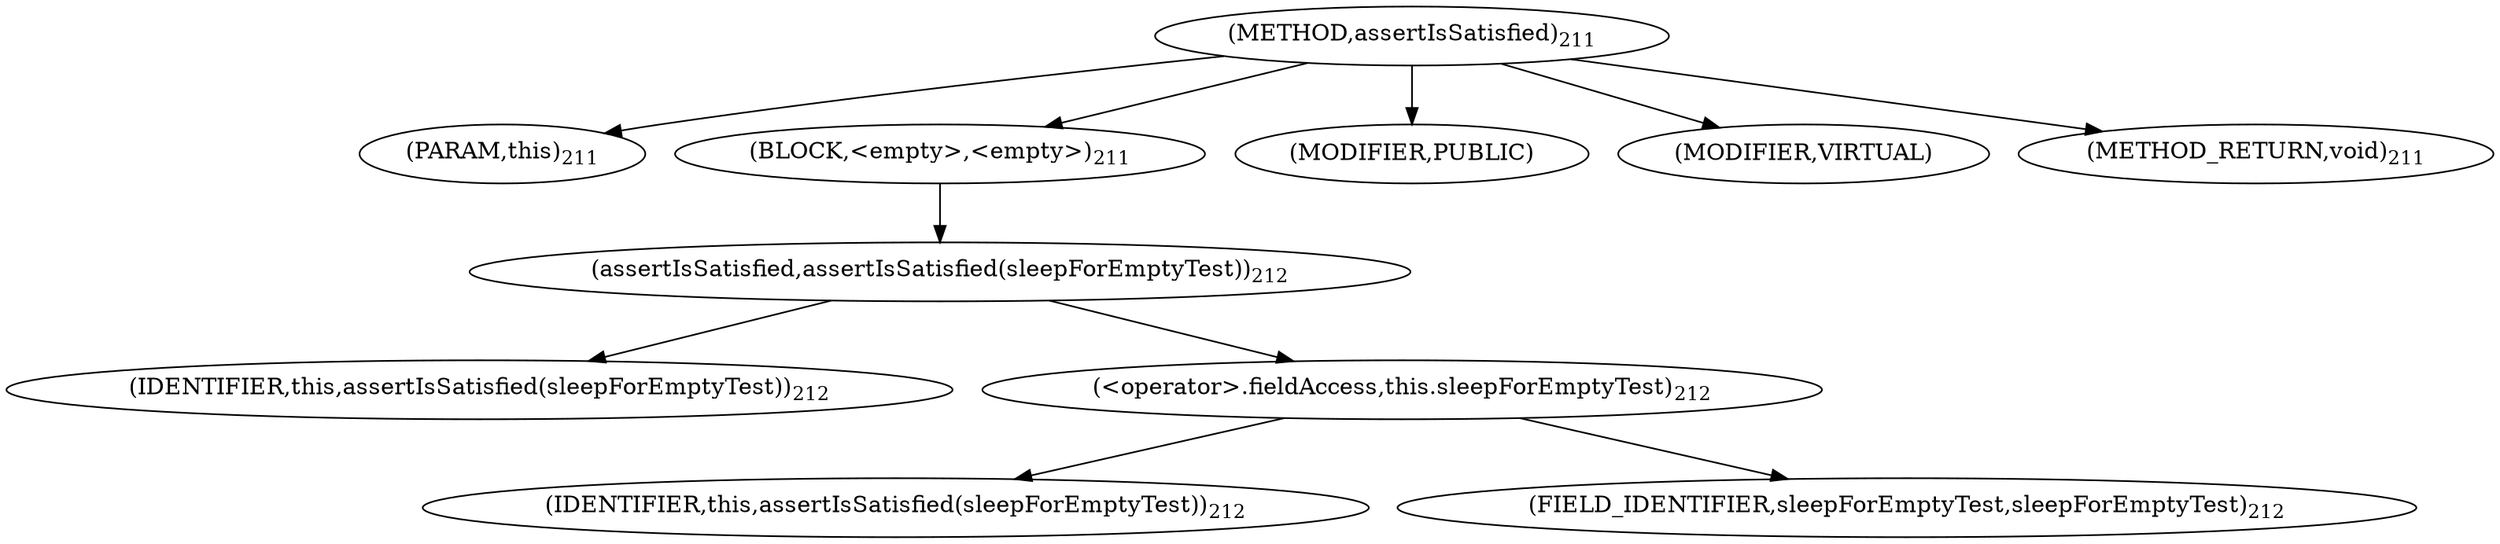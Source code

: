 digraph "assertIsSatisfied" {  
"561" [label = <(METHOD,assertIsSatisfied)<SUB>211</SUB>> ]
"20" [label = <(PARAM,this)<SUB>211</SUB>> ]
"562" [label = <(BLOCK,&lt;empty&gt;,&lt;empty&gt;)<SUB>211</SUB>> ]
"563" [label = <(assertIsSatisfied,assertIsSatisfied(sleepForEmptyTest))<SUB>212</SUB>> ]
"19" [label = <(IDENTIFIER,this,assertIsSatisfied(sleepForEmptyTest))<SUB>212</SUB>> ]
"564" [label = <(&lt;operator&gt;.fieldAccess,this.sleepForEmptyTest)<SUB>212</SUB>> ]
"565" [label = <(IDENTIFIER,this,assertIsSatisfied(sleepForEmptyTest))<SUB>212</SUB>> ]
"566" [label = <(FIELD_IDENTIFIER,sleepForEmptyTest,sleepForEmptyTest)<SUB>212</SUB>> ]
"567" [label = <(MODIFIER,PUBLIC)> ]
"568" [label = <(MODIFIER,VIRTUAL)> ]
"569" [label = <(METHOD_RETURN,void)<SUB>211</SUB>> ]
  "561" -> "20" 
  "561" -> "562" 
  "561" -> "567" 
  "561" -> "568" 
  "561" -> "569" 
  "562" -> "563" 
  "563" -> "19" 
  "563" -> "564" 
  "564" -> "565" 
  "564" -> "566" 
}
